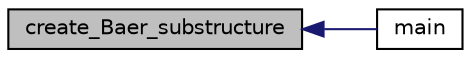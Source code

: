 digraph "create_Baer_substructure"
{
  edge [fontname="Helvetica",fontsize="10",labelfontname="Helvetica",labelfontsize="10"];
  node [fontname="Helvetica",fontsize="10",shape=record];
  rankdir="LR";
  Node2661 [label="create_Baer_substructure",height=0.2,width=0.4,color="black", fillcolor="grey75", style="filled", fontcolor="black"];
  Node2661 -> Node2662 [dir="back",color="midnightblue",fontsize="10",style="solid",fontname="Helvetica"];
  Node2662 [label="main",height=0.2,width=0.4,color="black", fillcolor="white", style="filled",URL="$d4/d6e/make__something_8_c.html#a217dbf8b442f20279ea00b898af96f52"];
}
